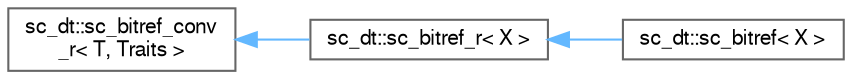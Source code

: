 digraph "Graphical Class Hierarchy"
{
 // LATEX_PDF_SIZE
  bgcolor="transparent";
  edge [fontname=FreeSans,fontsize=10,labelfontname=FreeSans,labelfontsize=10];
  node [fontname=FreeSans,fontsize=10,shape=box,height=0.2,width=0.4];
  rankdir="LR";
  Node0 [id="Node000000",label="sc_dt::sc_bitref_conv\l_r\< T, Traits \>",height=0.2,width=0.4,color="grey40", fillcolor="white", style="filled",URL="$a01565.html",tooltip=" "];
  Node0 -> Node1 [id="edge151_Node000000_Node000001",dir="back",color="steelblue1",style="solid",tooltip=" "];
  Node1 [id="Node000001",label="sc_dt::sc_bitref_r\< X \>",height=0.2,width=0.4,color="grey40", fillcolor="white", style="filled",URL="$a01569.html",tooltip=" "];
  Node1 -> Node2 [id="edge152_Node000001_Node000002",dir="back",color="steelblue1",style="solid",tooltip=" "];
  Node2 [id="Node000002",label="sc_dt::sc_bitref\< X \>",height=0.2,width=0.4,color="grey40", fillcolor="white", style="filled",URL="$a01573.html",tooltip=" "];
}
